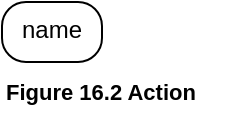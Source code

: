 <mxfile version="21.6.8" type="device" pages="8">
  <diagram name="16.2" id="zcHDL9UCPhsvGiU28eEW">
    <mxGraphModel dx="880" dy="545" grid="1" gridSize="10" guides="1" tooltips="1" connect="1" arrows="1" fold="1" page="1" pageScale="1" pageWidth="1169" pageHeight="827" math="0" shadow="0">
      <root>
        <mxCell id="0" />
        <mxCell id="1" parent="0" />
        <mxCell id="EEtmBz0BLDrir16vmcON-1" value="name" style="html=1;align=center;verticalAlign=top;rounded=1;absoluteArcSize=1;arcSize=24;dashed=0;whiteSpace=wrap;" vertex="1" parent="1">
          <mxGeometry width="50" height="30" as="geometry" />
        </mxCell>
        <mxCell id="EEtmBz0BLDrir16vmcON-2" value="&lt;b&gt;Figure 16.2 Action&lt;/b&gt;" style="text;html=1;align=left;verticalAlign=middle;resizable=0;points=[];autosize=1;strokeColor=none;fillColor=none;fontSize=11;fontFamily=Helvetica;fontColor=default;" vertex="1" parent="1">
          <mxGeometry y="30" width="120" height="30" as="geometry" />
        </mxCell>
      </root>
    </mxGraphModel>
  </diagram>
  <diagram id="9Xi_t__64MPdmjrLtzn6" name="16.3">
    <mxGraphModel dx="880" dy="545" grid="1" gridSize="10" guides="1" tooltips="1" connect="1" arrows="1" fold="1" page="1" pageScale="1" pageWidth="1169" pageHeight="827" math="0" shadow="0">
      <root>
        <mxCell id="0" />
        <mxCell id="1" parent="0" />
        <mxCell id="SQ8pWWQj0b4bBuOBqV4B-1" value="name" style="html=1;align=center;verticalAlign=top;rounded=1;absoluteArcSize=1;arcSize=24;dashed=0;whiteSpace=wrap;" vertex="1" parent="1">
          <mxGeometry x="55" y="90" width="50" height="30" as="geometry" />
        </mxCell>
        <mxCell id="SQ8pWWQj0b4bBuOBqV4B-3" style="rounded=0;orthogonalLoop=1;jettySize=auto;html=1;entryX=0.5;entryY=0;entryDx=0;entryDy=0;labelBackgroundColor=none;endArrow=none;endFill=0;dashed=1;dashPattern=1 4;exitX=0.5;exitY=1;exitDx=0;exitDy=0;exitPerimeter=0;" edge="1" parent="1" source="SQ8pWWQj0b4bBuOBqV4B-2" target="SQ8pWWQj0b4bBuOBqV4B-1">
          <mxGeometry relative="1" as="geometry" />
        </mxCell>
        <mxCell id="SQ8pWWQj0b4bBuOBqV4B-2" value="«localPrecondition»&lt;br&gt;constraint" style="shape=note2;boundedLbl=1;whiteSpace=wrap;html=1;size=12;verticalAlign=middle;align=left;spacingLeft=4;" vertex="1" parent="1">
          <mxGeometry width="120" height="60" as="geometry" />
        </mxCell>
        <mxCell id="SQ8pWWQj0b4bBuOBqV4B-4" style="rounded=0;orthogonalLoop=1;jettySize=auto;html=1;labelBackgroundColor=none;endArrow=none;endFill=0;dashed=1;dashPattern=1 4;exitX=0.5;exitY=0;exitDx=0;exitDy=0;exitPerimeter=0;" edge="1" source="SQ8pWWQj0b4bBuOBqV4B-5" parent="1" target="SQ8pWWQj0b4bBuOBqV4B-1">
          <mxGeometry relative="1" as="geometry">
            <mxPoint x="115" y="300" as="targetPoint" />
          </mxGeometry>
        </mxCell>
        <mxCell id="SQ8pWWQj0b4bBuOBqV4B-5" value="«localPostcondition»&lt;br&gt;constraint" style="shape=note2;boundedLbl=1;whiteSpace=wrap;html=1;size=12;verticalAlign=middle;align=left;spacingLeft=4;" vertex="1" parent="1">
          <mxGeometry x="40" y="160" width="120" height="60" as="geometry" />
        </mxCell>
        <mxCell id="SQ8pWWQj0b4bBuOBqV4B-6" value="&lt;b&gt;Figure 16.3 Local pre- and post-conditions&lt;/b&gt;" style="text;html=1;align=left;verticalAlign=middle;resizable=0;points=[];autosize=1;strokeColor=none;fillColor=none;fontSize=11;fontFamily=Helvetica;fontColor=default;" vertex="1" parent="1">
          <mxGeometry y="220" width="250" height="30" as="geometry" />
        </mxCell>
      </root>
    </mxGraphModel>
  </diagram>
  <diagram id="iz6iC_YnFrTHqJ8Y0Yj9" name="16.4">
    <mxGraphModel dx="880" dy="545" grid="1" gridSize="10" guides="1" tooltips="1" connect="1" arrows="1" fold="1" page="1" pageScale="1" pageWidth="1169" pageHeight="827" math="0" shadow="0">
      <root>
        <mxCell id="0" />
        <mxCell id="1" parent="0" />
        <mxCell id="2NaqSpXL9T-EorHyppF8-1" value="" style="shape=mxgraph.uml25.action;html=1;align=center;verticalAlign=middle;absoluteArcSize=1;arcSize=10;dashed=0;spacingLeft=10;flipH=1;whiteSpace=wrap;" vertex="1" parent="1">
          <mxGeometry x="38.18" y="23" width="70" height="40" as="geometry" />
        </mxCell>
        <mxCell id="2NaqSpXL9T-EorHyppF8-2" value="name" style="text;verticalAlign=middle;align=right;html=1;" vertex="1" parent="2NaqSpXL9T-EorHyppF8-1">
          <mxGeometry x="-38.182" y="-23" width="38.182" height="40" as="geometry" />
        </mxCell>
        <mxCell id="2NaqSpXL9T-EorHyppF8-3" value="&lt;i&gt;Input pin&lt;/i&gt;" style="text;html=1;align=center;verticalAlign=middle;resizable=0;points=[];autosize=1;strokeColor=none;fillColor=none;fontSize=12;fontFamily=Times New Roman;fontColor=default;" vertex="1" parent="1">
          <mxGeometry x="38.18" y="63" width="70" height="30" as="geometry" />
        </mxCell>
        <mxCell id="2NaqSpXL9T-EorHyppF8-4" value="" style="shape=mxgraph.uml25.action;html=1;align=center;verticalAlign=middle;absoluteArcSize=1;arcSize=10;dashed=0;spacingRight=10;whiteSpace=wrap;" vertex="1" parent="1">
          <mxGeometry x="160" y="23" width="70" height="40" as="geometry" />
        </mxCell>
        <mxCell id="2NaqSpXL9T-EorHyppF8-5" value="name" style="text;verticalAlign=middle;align=left;html=1;" vertex="1" parent="1">
          <mxGeometry x="230" y="5" width="38.182" height="30" as="geometry" />
        </mxCell>
        <mxCell id="2NaqSpXL9T-EorHyppF8-6" value="&lt;i&gt;Output pin&lt;/i&gt;" style="text;html=1;align=center;verticalAlign=middle;resizable=0;points=[];autosize=1;strokeColor=none;fillColor=none;fontSize=12;fontFamily=Times New Roman;fontColor=default;" vertex="1" parent="1">
          <mxGeometry x="155" y="63" width="80" height="30" as="geometry" />
        </mxCell>
        <mxCell id="2NaqSpXL9T-EorHyppF8-7" value="&lt;b&gt;Figure 16.4 Pin notations&lt;/b&gt;" style="text;html=1;align=left;verticalAlign=middle;resizable=0;points=[];autosize=1;strokeColor=none;fillColor=none;fontSize=11;fontFamily=Helvetica;fontColor=default;" vertex="1" parent="1">
          <mxGeometry y="90" width="150" height="30" as="geometry" />
        </mxCell>
      </root>
    </mxGraphModel>
  </diagram>
  <diagram name="16.5" id="1FSSlj20dcgzqQDQA7Fx">
    <mxGraphModel dx="880" dy="545" grid="1" gridSize="10" guides="1" tooltips="1" connect="1" arrows="1" fold="1" page="1" pageScale="1" pageWidth="1169" pageHeight="827" math="0" shadow="0">
      <root>
        <mxCell id="Xo9f1yPX_wRNABLd0c7H-0" />
        <mxCell id="Xo9f1yPX_wRNABLd0c7H-1" parent="Xo9f1yPX_wRNABLd0c7H-0" />
        <mxCell id="Xo9f1yPX_wRNABLd0c7H-8" value="&lt;b&gt;Figure 16.5 Pin notations, with arrows&lt;/b&gt;" style="text;html=1;align=left;verticalAlign=middle;resizable=0;points=[];autosize=1;strokeColor=none;fillColor=none;fontSize=11;fontFamily=Helvetica;fontColor=default;" vertex="1" parent="Xo9f1yPX_wRNABLd0c7H-1">
          <mxGeometry y="80" width="220" height="30" as="geometry" />
        </mxCell>
        <mxCell id="rUCLfOaI6sha3DfwoZTF-2" value="" style="shape=mxgraph.uml25.inputPin;html=1;points=[[0,0.5],[1,0.5]];flipH=1;" vertex="1" parent="Xo9f1yPX_wRNABLd0c7H-1">
          <mxGeometry x="6" y="12" width="18" height="18" as="geometry" />
        </mxCell>
        <mxCell id="rUCLfOaI6sha3DfwoZTF-3" value="" style="html=1;align=center;verticalAlign=top;rounded=1;absoluteArcSize=1;arcSize=24;dashed=0;whiteSpace=wrap;" vertex="1" parent="Xo9f1yPX_wRNABLd0c7H-1">
          <mxGeometry x="24" width="72" height="40" as="geometry" />
        </mxCell>
        <mxCell id="rUCLfOaI6sha3DfwoZTF-4" value="" style="shape=mxgraph.uml25.inputPin;html=1;points=[[0,0.5],[1,0.5]];flipH=1;" vertex="1" parent="Xo9f1yPX_wRNABLd0c7H-1">
          <mxGeometry x="246" y="12" width="18" height="18" as="geometry" />
        </mxCell>
        <mxCell id="rUCLfOaI6sha3DfwoZTF-5" value="" style="html=1;align=center;verticalAlign=top;rounded=1;absoluteArcSize=1;arcSize=24;dashed=0;whiteSpace=wrap;" vertex="1" parent="Xo9f1yPX_wRNABLd0c7H-1">
          <mxGeometry x="174" width="72" height="40" as="geometry" />
        </mxCell>
        <mxCell id="rUCLfOaI6sha3DfwoZTF-6" value="&lt;i&gt;Input pin,&lt;br&gt;pin-style, with arrow&lt;br&gt;&lt;/i&gt;" style="text;html=1;align=center;verticalAlign=middle;resizable=0;points=[];autosize=1;strokeColor=none;fillColor=none;fontSize=12;fontFamily=Times New Roman;fontColor=default;" vertex="1" parent="Xo9f1yPX_wRNABLd0c7H-1">
          <mxGeometry y="40" width="120" height="40" as="geometry" />
        </mxCell>
        <mxCell id="rUCLfOaI6sha3DfwoZTF-7" value="&lt;i&gt;Output pin,&lt;br&gt;pin-style, with arrow&lt;br&gt;&lt;/i&gt;" style="text;html=1;align=center;verticalAlign=middle;resizable=0;points=[];autosize=1;strokeColor=none;fillColor=none;fontSize=12;fontFamily=Times New Roman;fontColor=default;" vertex="1" parent="Xo9f1yPX_wRNABLd0c7H-1">
          <mxGeometry x="156" y="40" width="120" height="40" as="geometry" />
        </mxCell>
      </root>
    </mxGraphModel>
  </diagram>
  <diagram id="3rg-t9TgwqJgopXCUBZZ" name="16.6">
    <mxGraphModel dx="880" dy="545" grid="1" gridSize="10" guides="1" tooltips="1" connect="1" arrows="1" fold="1" page="1" pageScale="1" pageWidth="1169" pageHeight="827" math="0" shadow="0">
      <root>
        <mxCell id="0" />
        <mxCell id="1" parent="0" />
        <mxCell id="XkZH8XubPRt3wOaj5hEL-1" value="" style="html=1;rounded=1;absoluteArcSize=1;arcSize=10;whiteSpace=wrap;" vertex="1" parent="1">
          <mxGeometry y="80" width="50" height="40" as="geometry" />
        </mxCell>
        <mxCell id="XkZH8XubPRt3wOaj5hEL-2" value="" style="html=1;rounded=1;absoluteArcSize=1;arcSize=10;whiteSpace=wrap;" vertex="1" parent="1">
          <mxGeometry x="180" y="80" width="50" height="40" as="geometry" />
        </mxCell>
        <mxCell id="XkZH8XubPRt3wOaj5hEL-4" value="" style="html=1;rounded=0;labelBackgroundColor=none;align=left;spacingLeft=5;endArrow=open;endFill=0;endSize=12;" edge="1" source="XkZH8XubPRt3wOaj5hEL-3" target="XkZH8XubPRt3wOaj5hEL-2" parent="1">
          <mxGeometry relative="1" as="geometry" />
        </mxCell>
        <mxCell id="XkZH8XubPRt3wOaj5hEL-5" value="" style="html=1;rounded=0;labelBackgroundColor=none;align=left;spacingLeft=5;endArrow=open;endFill=0;endSize=12;" edge="1" parent="1" source="XkZH8XubPRt3wOaj5hEL-1" target="XkZH8XubPRt3wOaj5hEL-3">
          <mxGeometry relative="1" as="geometry">
            <mxPoint x="75" y="100" as="sourcePoint" />
            <mxPoint x="155" y="100" as="targetPoint" />
          </mxGeometry>
        </mxCell>
        <mxCell id="XkZH8XubPRt3wOaj5hEL-3" value="" style="html=1;" vertex="1" parent="1">
          <mxGeometry x="107" y="92" width="16" height="16" as="geometry" />
        </mxCell>
        <mxCell id="XkZH8XubPRt3wOaj5hEL-6" value="name" style="text;html=1;align=center;verticalAlign=middle;resizable=0;points=[];autosize=1;strokeColor=none;fillColor=none;" vertex="1" parent="1">
          <mxGeometry x="90" y="62" width="50" height="30" as="geometry" />
        </mxCell>
        <mxCell id="XkZH8XubPRt3wOaj5hEL-7" value="" style="html=1;rounded=1;absoluteArcSize=1;arcSize=10;whiteSpace=wrap;" vertex="1" parent="1">
          <mxGeometry width="50" height="40" as="geometry" />
        </mxCell>
        <mxCell id="XkZH8XubPRt3wOaj5hEL-8" value="" style="html=1;rounded=1;absoluteArcSize=1;arcSize=10;whiteSpace=wrap;" vertex="1" parent="1">
          <mxGeometry x="180" width="50" height="40" as="geometry" />
        </mxCell>
        <mxCell id="XkZH8XubPRt3wOaj5hEL-9" value="" style="html=1;rounded=0;labelBackgroundColor=none;align=left;spacingLeft=5;endArrow=open;endFill=0;endSize=12;" edge="1" source="XkZH8XubPRt3wOaj5hEL-11" target="XkZH8XubPRt3wOaj5hEL-8" parent="1">
          <mxGeometry relative="1" as="geometry" />
        </mxCell>
        <mxCell id="XkZH8XubPRt3wOaj5hEL-10" value="" style="html=1;rounded=0;labelBackgroundColor=none;align=left;spacingLeft=5;endArrow=open;endFill=0;endSize=12;" edge="1" source="XkZH8XubPRt3wOaj5hEL-7" target="XkZH8XubPRt3wOaj5hEL-11" parent="1">
          <mxGeometry relative="1" as="geometry">
            <mxPoint x="75" y="20" as="sourcePoint" />
            <mxPoint x="155" y="20" as="targetPoint" />
          </mxGeometry>
        </mxCell>
        <mxCell id="XkZH8XubPRt3wOaj5hEL-11" value="name" style="html=1;" vertex="1" parent="1">
          <mxGeometry x="90" y="5" width="50" height="30" as="geometry" />
        </mxCell>
        <mxCell id="XkZH8XubPRt3wOaj5hEL-13" value="&lt;b&gt;Figure 16.6 Standalone Pin notations&lt;/b&gt;" style="text;html=1;align=left;verticalAlign=middle;resizable=0;points=[];autosize=1;strokeColor=none;fillColor=none;fontSize=11;fontFamily=Helvetica;fontColor=default;" vertex="1" parent="1">
          <mxGeometry y="120" width="220" height="30" as="geometry" />
        </mxCell>
      </root>
    </mxGraphModel>
  </diagram>
  <diagram id="SGQQrlHBX5Dcj-w1cvK3" name="16.7">
    <mxGraphModel dx="880" dy="545" grid="1" gridSize="10" guides="1" tooltips="1" connect="1" arrows="1" fold="1" page="1" pageScale="1" pageWidth="1169" pageHeight="827" math="0" shadow="0">
      <root>
        <mxCell id="0" />
        <mxCell id="1" parent="0" />
        <mxCell id="KPgYUaLTFRVGMTug6GmX-5" value="" style="edgeStyle=orthogonalEdgeStyle;rounded=0;orthogonalLoop=1;jettySize=auto;html=1;labelBackgroundColor=none;endArrow=open;align=left;spacingLeft=5;endFill=0;endSize=12;" edge="1" parent="1" source="KPgYUaLTFRVGMTug6GmX-1" target="KPgYUaLTFRVGMTug6GmX-4">
          <mxGeometry relative="1" as="geometry" />
        </mxCell>
        <mxCell id="KPgYUaLTFRVGMTug6GmX-1" value="Send&lt;br&gt;Payment" style="html=1;align=center;verticalAlign=top;rounded=1;absoluteArcSize=1;arcSize=24;dashed=0;whiteSpace=wrap;" vertex="1" parent="1">
          <mxGeometry width="70" height="40" as="geometry" />
        </mxCell>
        <mxCell id="KPgYUaLTFRVGMTug6GmX-2" value="&lt;b&gt;Figure 16.7 Examples of Actions&lt;/b&gt;" style="text;html=1;align=left;verticalAlign=middle;resizable=0;points=[];autosize=1;strokeColor=none;fillColor=none;fontSize=11;fontFamily=Helvetica;fontColor=default;" vertex="1" parent="1">
          <mxGeometry y="40" width="190" height="30" as="geometry" />
        </mxCell>
        <mxCell id="KPgYUaLTFRVGMTug6GmX-4" value="Accept&lt;br&gt;Payment" style="whiteSpace=wrap;html=1;verticalAlign=top;rounded=1;arcSize=24;dashed=0;" vertex="1" parent="1">
          <mxGeometry x="120" width="70" height="40" as="geometry" />
        </mxCell>
      </root>
    </mxGraphModel>
  </diagram>
  <diagram id="hrXXkfpIhiL3w-ObugB5" name="16.8">
    <mxGraphModel dx="880" dy="545" grid="1" gridSize="10" guides="1" tooltips="1" connect="1" arrows="1" fold="1" page="1" pageScale="1" pageWidth="1169" pageHeight="827" math="0" shadow="0">
      <root>
        <mxCell id="0" />
        <mxCell id="1" parent="0" />
        <mxCell id="S1HIb1eRSRe_QE6nbOue-1" value="FOR every Employee&lt;br&gt;calculate salary&lt;br&gt;print check&lt;br&gt;END FOR" style="whiteSpace=wrap;html=1;verticalAlign=middle;rounded=1;arcSize=10;dashed=0;align=left;spacingLeft=4;" vertex="1" parent="1">
          <mxGeometry width="140" height="70" as="geometry" />
        </mxCell>
        <mxCell id="S1HIb1eRSRe_QE6nbOue-2" value="&lt;b&gt;Figure 16.8 Example of action using a tool-specific concrete syntax&lt;/b&gt;" style="text;html=1;align=left;verticalAlign=middle;resizable=0;points=[];autosize=1;strokeColor=none;fillColor=none;fontSize=11;fontFamily=Helvetica;fontColor=default;" vertex="1" parent="1">
          <mxGeometry y="70" width="380" height="30" as="geometry" />
        </mxCell>
      </root>
    </mxGraphModel>
  </diagram>
  <diagram id="-ba1P2WFpk1OGg9cUmrr" name="16.9">
    <mxGraphModel dx="880" dy="545" grid="1" gridSize="10" guides="1" tooltips="1" connect="1" arrows="1" fold="1" page="1" pageScale="1" pageWidth="1169" pageHeight="827" math="0" shadow="0">
      <root>
        <mxCell id="0" />
        <mxCell id="1" parent="0" />
        <mxCell id="3DmzcUwCqNHYsftD0fAF-7" style="shape=connector;rounded=0;orthogonalLoop=1;jettySize=auto;html=1;labelBackgroundColor=none;strokeColor=default;fontFamily=Helvetica;fontSize=11;fontColor=default;endArrow=open;endFill=0;endSize=12;" edge="1" parent="1" source="3DmzcUwCqNHYsftD0fAF-1">
          <mxGeometry relative="1" as="geometry">
            <mxPoint x="190" y="110" as="targetPoint" />
          </mxGeometry>
        </mxCell>
        <mxCell id="3DmzcUwCqNHYsftD0fAF-8" style="shape=connector;rounded=0;orthogonalLoop=1;jettySize=auto;html=1;labelBackgroundColor=none;strokeColor=default;fontFamily=Helvetica;fontSize=11;fontColor=default;endArrow=open;endFill=0;endSize=12;" edge="1" parent="1" target="3DmzcUwCqNHYsftD0fAF-1">
          <mxGeometry relative="1" as="geometry">
            <mxPoint x="20" y="110" as="sourcePoint" />
          </mxGeometry>
        </mxCell>
        <mxCell id="3DmzcUwCqNHYsftD0fAF-1" value="Dispense&lt;br&gt;Drink" style="html=1;align=center;verticalAlign=top;rounded=1;absoluteArcSize=1;arcSize=24;dashed=0;whiteSpace=wrap;" vertex="1" parent="1">
          <mxGeometry x="70" y="90" width="70" height="40" as="geometry" />
        </mxCell>
        <mxCell id="3DmzcUwCqNHYsftD0fAF-2" style="rounded=0;orthogonalLoop=1;jettySize=auto;html=1;entryX=0.5;entryY=0;entryDx=0;entryDy=0;labelBackgroundColor=none;endArrow=none;endFill=0;dashed=1;dashPattern=1 4;exitX=0.5;exitY=1;exitDx=0;exitDy=0;exitPerimeter=0;" edge="1" parent="1" source="3DmzcUwCqNHYsftD0fAF-3" target="3DmzcUwCqNHYsftD0fAF-1">
          <mxGeometry relative="1" as="geometry" />
        </mxCell>
        <mxCell id="3DmzcUwCqNHYsftD0fAF-3" value="«localPrecondition»&lt;br&gt;A drink is selected that&lt;br&gt;the vending machine contains and&lt;br&gt;the correct payment is made." style="shape=note2;boundedLbl=1;whiteSpace=wrap;html=1;size=12;verticalAlign=middle;align=left;spacingLeft=4;" vertex="1" parent="1">
          <mxGeometry width="210" height="70" as="geometry" />
        </mxCell>
        <mxCell id="3DmzcUwCqNHYsftD0fAF-4" style="rounded=0;orthogonalLoop=1;jettySize=auto;html=1;labelBackgroundColor=none;endArrow=none;endFill=0;dashed=1;dashPattern=1 4;exitX=0.375;exitY=0;exitDx=0;exitDy=0;exitPerimeter=0;" edge="1" parent="1" source="3DmzcUwCqNHYsftD0fAF-5" target="3DmzcUwCqNHYsftD0fAF-1">
          <mxGeometry relative="1" as="geometry">
            <mxPoint x="115" y="300" as="targetPoint" />
          </mxGeometry>
        </mxCell>
        <mxCell id="3DmzcUwCqNHYsftD0fAF-5" value="«localPostcondition»&lt;br&gt;The vending machine dispensed&lt;br&gt;the drink that is selected and&lt;br&gt;correct change is provided." style="shape=note2;boundedLbl=1;whiteSpace=wrap;html=1;size=12;verticalAlign=middle;align=left;spacingLeft=4;" vertex="1" parent="1">
          <mxGeometry x="40" y="155" width="200" height="70" as="geometry" />
        </mxCell>
        <mxCell id="3DmzcUwCqNHYsftD0fAF-6" value="&lt;b&gt;Figure 16.9 Example of an action with local pre- and post-conditions&lt;/b&gt;" style="text;html=1;align=left;verticalAlign=middle;resizable=0;points=[];autosize=1;strokeColor=none;fillColor=none;fontSize=11;fontFamily=Helvetica;fontColor=default;" vertex="1" parent="1">
          <mxGeometry y="225" width="380" height="30" as="geometry" />
        </mxCell>
      </root>
    </mxGraphModel>
  </diagram>
</mxfile>
